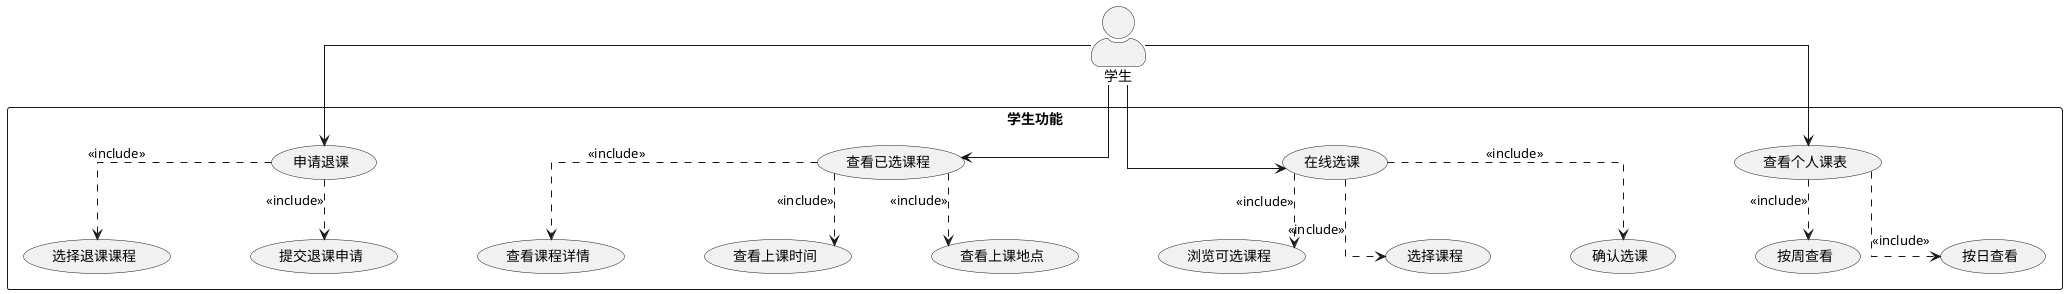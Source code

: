 @startuml 学生用例图

skinparam actorStyle awesome
skinparam packageStyle rectangle
skinparam shadowing false
skinparam linetype ortho
skinparam nodesep 80
skinparam ranksep 60

'定义角色
actor "学生" as Student

'学生用例包
rectangle "学生功能" {
    usecase "查看个人课表" as SU1
    usecase "按周查看" as SU1_1
    usecase "按日查看" as SU1_2
    
    usecase "在线选课" as SU2
    usecase "浏览可选课程" as SU2_1
    usecase "选择课程" as SU2_2
    usecase "确认选课" as SU2_3
    
    usecase "查看已选课程" as SU3
    usecase "查看课程详情" as SU3_1
    usecase "查看上课时间" as SU3_2
    usecase "查看上课地点" as SU3_3
    
    usecase "申请退课" as SU4
    usecase "选择退课课程" as SU4_1
    usecase "提交退课申请" as SU4_2
}

'关联关系
Student --> SU1
Student --> SU2
Student --> SU3
Student --> SU4

'包含关系
SU1 ..> SU1_1 : <<include>>
SU1 ..> SU1_2 : <<include>>

SU2 ..> SU2_1 : <<include>>
SU2 ..> SU2_2 : <<include>>
SU2 ..> SU2_3 : <<include>>

SU3 ..> SU3_1 : <<include>>
SU3 ..> SU3_2 : <<include>>
SU3 ..> SU3_3 : <<include>>

SU4 ..> SU4_1 : <<include>>
SU4 ..> SU4_2 : <<include>>

@enduml 